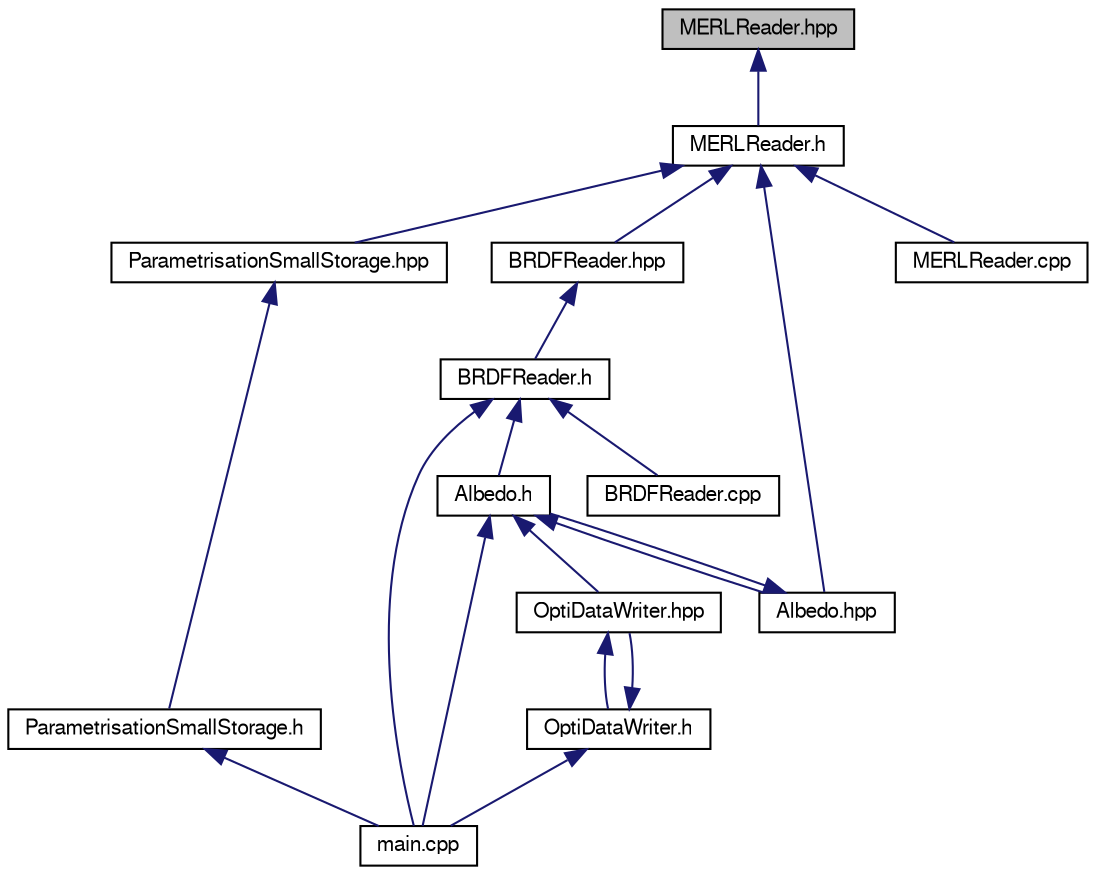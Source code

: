 digraph "MERLReader.hpp"
{
  edge [fontname="FreeSans",fontsize="10",labelfontname="FreeSans",labelfontsize="10"];
  node [fontname="FreeSans",fontsize="10",shape=record];
  Node1 [label="MERLReader.hpp",height=0.2,width=0.4,color="black", fillcolor="grey75", style="filled", fontcolor="black"];
  Node1 -> Node2 [dir="back",color="midnightblue",fontsize="10",style="solid",fontname="FreeSans"];
  Node2 [label="MERLReader.h",height=0.2,width=0.4,color="black", fillcolor="white", style="filled",URL="$_m_e_r_l_reader_8h.html"];
  Node2 -> Node3 [dir="back",color="midnightblue",fontsize="10",style="solid",fontname="FreeSans"];
  Node3 [label="ParametrisationSmallStorage.hpp",height=0.2,width=0.4,color="black", fillcolor="white", style="filled",URL="$_parametrisation_small_storage_8hpp.html"];
  Node3 -> Node4 [dir="back",color="midnightblue",fontsize="10",style="solid",fontname="FreeSans"];
  Node4 [label="ParametrisationSmallStorage.h",height=0.2,width=0.4,color="black", fillcolor="white", style="filled",URL="$_parametrisation_small_storage_8h.html",tooltip="Does the BRDF space parametrisation using a small amount of Ram. "];
  Node4 -> Node5 [dir="back",color="midnightblue",fontsize="10",style="solid",fontname="FreeSans"];
  Node5 [label="main.cpp",height=0.2,width=0.4,color="black", fillcolor="white", style="filled",URL="$main_8cpp.html"];
  Node2 -> Node6 [dir="back",color="midnightblue",fontsize="10",style="solid",fontname="FreeSans"];
  Node6 [label="BRDFReader.hpp",height=0.2,width=0.4,color="black", fillcolor="white", style="filled",URL="$_b_r_d_f_reader_8hpp.html"];
  Node6 -> Node7 [dir="back",color="midnightblue",fontsize="10",style="solid",fontname="FreeSans"];
  Node7 [label="BRDFReader.h",height=0.2,width=0.4,color="black", fillcolor="white", style="filled",URL="$_b_r_d_f_reader_8h.html"];
  Node7 -> Node5 [dir="back",color="midnightblue",fontsize="10",style="solid",fontname="FreeSans"];
  Node7 -> Node8 [dir="back",color="midnightblue",fontsize="10",style="solid",fontname="FreeSans"];
  Node8 [label="Albedo.h",height=0.2,width=0.4,color="black", fillcolor="white", style="filled",URL="$_albedo_8h.html"];
  Node8 -> Node9 [dir="back",color="midnightblue",fontsize="10",style="solid",fontname="FreeSans"];
  Node9 [label="OptiDataWriter.hpp",height=0.2,width=0.4,color="black", fillcolor="white", style="filled",URL="$_opti_data_writer_8hpp.html"];
  Node9 -> Node10 [dir="back",color="midnightblue",fontsize="10",style="solid",fontname="FreeSans"];
  Node10 [label="OptiDataWriter.h",height=0.2,width=0.4,color="black", fillcolor="white", style="filled",URL="$_opti_data_writer_8h.html",tooltip="Provides the functions to write latent space data needed for BRDFs reconstruction and latent space vi..."];
  Node10 -> Node5 [dir="back",color="midnightblue",fontsize="10",style="solid",fontname="FreeSans"];
  Node10 -> Node9 [dir="back",color="midnightblue",fontsize="10",style="solid",fontname="FreeSans"];
  Node8 -> Node11 [dir="back",color="midnightblue",fontsize="10",style="solid",fontname="FreeSans"];
  Node11 [label="Albedo.hpp",height=0.2,width=0.4,color="black", fillcolor="white", style="filled",URL="$_albedo_8hpp.html"];
  Node11 -> Node8 [dir="back",color="midnightblue",fontsize="10",style="solid",fontname="FreeSans"];
  Node8 -> Node5 [dir="back",color="midnightblue",fontsize="10",style="solid",fontname="FreeSans"];
  Node7 -> Node12 [dir="back",color="midnightblue",fontsize="10",style="solid",fontname="FreeSans"];
  Node12 [label="BRDFReader.cpp",height=0.2,width=0.4,color="black", fillcolor="white", style="filled",URL="$_b_r_d_f_reader_8cpp.html"];
  Node2 -> Node11 [dir="back",color="midnightblue",fontsize="10",style="solid",fontname="FreeSans"];
  Node2 -> Node13 [dir="back",color="midnightblue",fontsize="10",style="solid",fontname="FreeSans"];
  Node13 [label="MERLReader.cpp",height=0.2,width=0.4,color="black", fillcolor="white", style="filled",URL="$_m_e_r_l_reader_8cpp.html"];
}
